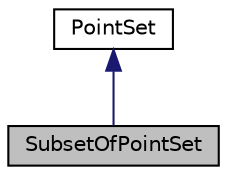 digraph "SubsetOfPointSet"
{
 // INTERACTIVE_SVG=YES
  bgcolor="transparent";
  edge [fontname="Helvetica",fontsize="10",labelfontname="Helvetica",labelfontsize="10"];
  node [fontname="Helvetica",fontsize="10",shape=record];
  Node0 [label="SubsetOfPointSet",height=0.2,width=0.4,color="black", fillcolor="grey75", style="filled", fontcolor="black"];
  Node1 -> Node0 [dir="back",color="midnightblue",fontsize="10",style="solid",fontname="Helvetica"];
  Node1 [label="PointSet",height=0.2,width=0.4,color="black",URL="$classumontreal_1_1ssj_1_1hups_1_1PointSet.html",tooltip="This abstract class defines the basic methods for accessing and manipulating point sets..."];
}
